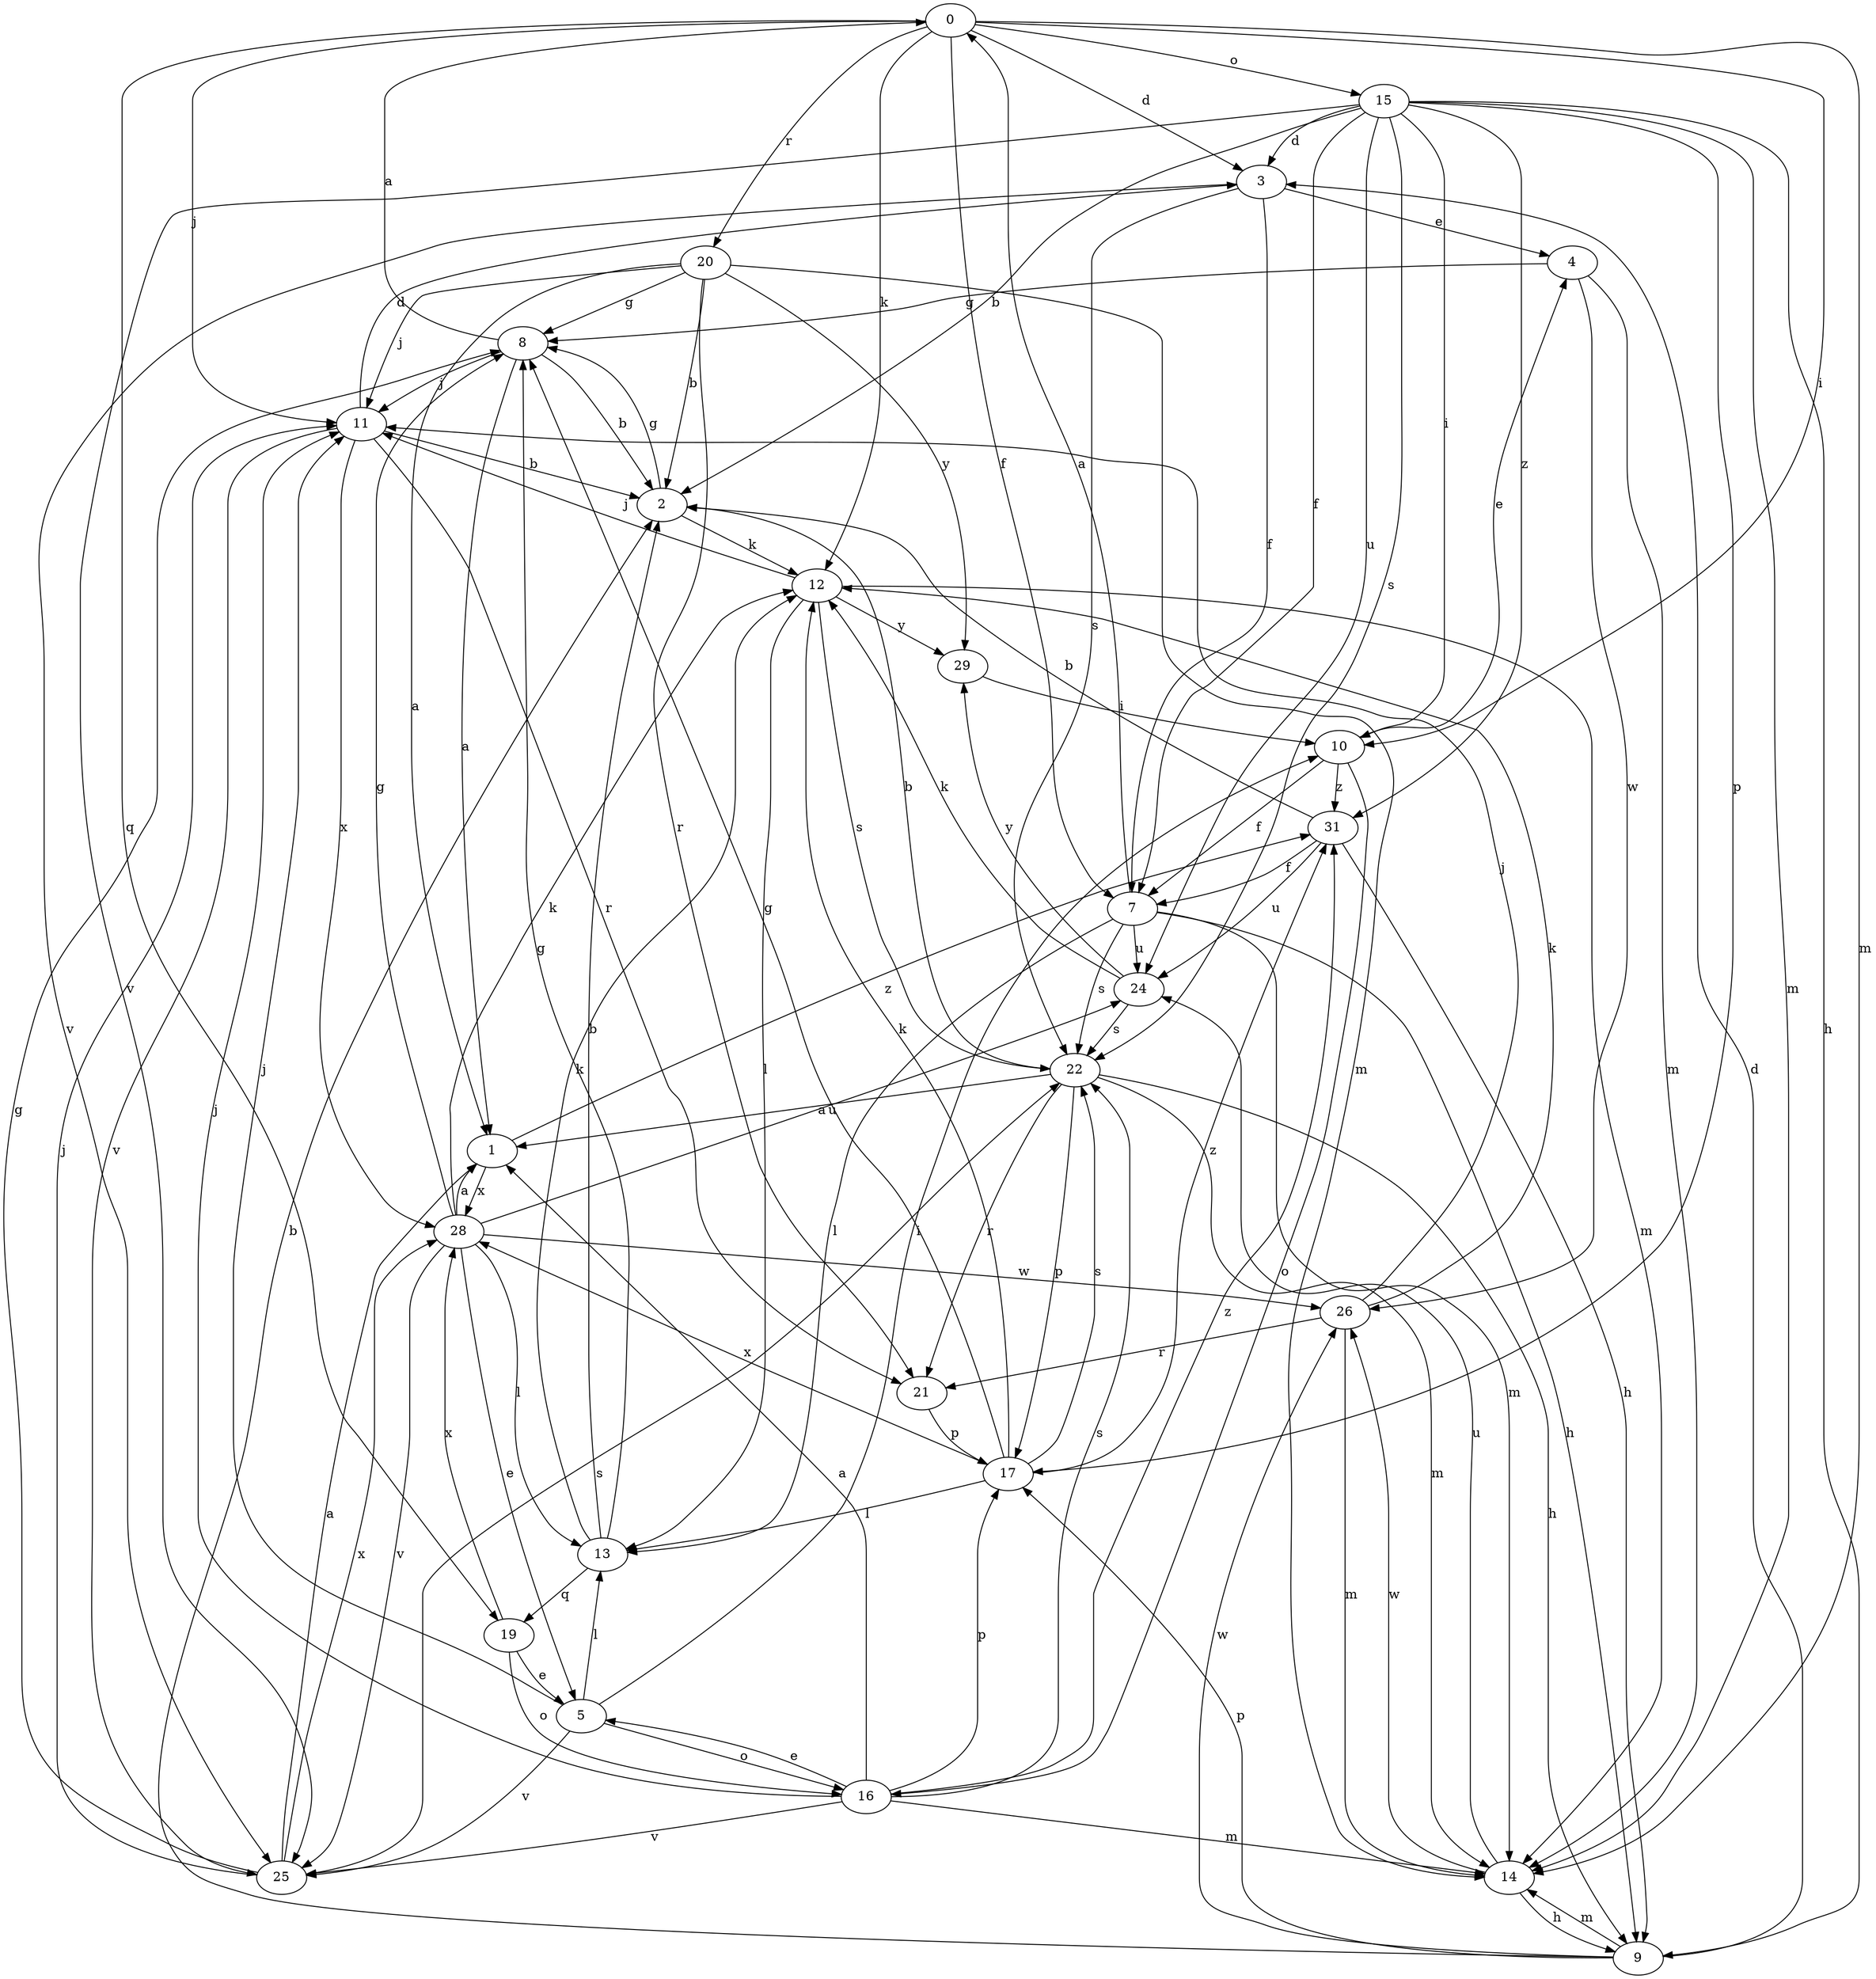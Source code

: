 strict digraph  {
0;
1;
2;
3;
4;
5;
7;
8;
9;
10;
11;
12;
13;
14;
15;
16;
17;
19;
20;
21;
22;
24;
25;
26;
28;
29;
31;
0 -> 3  [label=d];
0 -> 7  [label=f];
0 -> 10  [label=i];
0 -> 11  [label=j];
0 -> 12  [label=k];
0 -> 14  [label=m];
0 -> 15  [label=o];
0 -> 19  [label=q];
0 -> 20  [label=r];
1 -> 28  [label=x];
1 -> 31  [label=z];
2 -> 8  [label=g];
2 -> 12  [label=k];
3 -> 4  [label=e];
3 -> 7  [label=f];
3 -> 22  [label=s];
3 -> 25  [label=v];
4 -> 8  [label=g];
4 -> 14  [label=m];
4 -> 26  [label=w];
5 -> 10  [label=i];
5 -> 11  [label=j];
5 -> 13  [label=l];
5 -> 16  [label=o];
5 -> 25  [label=v];
7 -> 0  [label=a];
7 -> 9  [label=h];
7 -> 13  [label=l];
7 -> 14  [label=m];
7 -> 22  [label=s];
7 -> 24  [label=u];
8 -> 0  [label=a];
8 -> 1  [label=a];
8 -> 2  [label=b];
8 -> 11  [label=j];
9 -> 2  [label=b];
9 -> 3  [label=d];
9 -> 14  [label=m];
9 -> 17  [label=p];
9 -> 26  [label=w];
10 -> 4  [label=e];
10 -> 7  [label=f];
10 -> 16  [label=o];
10 -> 31  [label=z];
11 -> 2  [label=b];
11 -> 3  [label=d];
11 -> 21  [label=r];
11 -> 25  [label=v];
11 -> 28  [label=x];
12 -> 11  [label=j];
12 -> 13  [label=l];
12 -> 14  [label=m];
12 -> 22  [label=s];
12 -> 29  [label=y];
13 -> 2  [label=b];
13 -> 8  [label=g];
13 -> 12  [label=k];
13 -> 19  [label=q];
14 -> 9  [label=h];
14 -> 24  [label=u];
14 -> 26  [label=w];
15 -> 2  [label=b];
15 -> 3  [label=d];
15 -> 7  [label=f];
15 -> 9  [label=h];
15 -> 10  [label=i];
15 -> 14  [label=m];
15 -> 17  [label=p];
15 -> 22  [label=s];
15 -> 24  [label=u];
15 -> 25  [label=v];
15 -> 31  [label=z];
16 -> 1  [label=a];
16 -> 5  [label=e];
16 -> 11  [label=j];
16 -> 14  [label=m];
16 -> 17  [label=p];
16 -> 22  [label=s];
16 -> 25  [label=v];
16 -> 31  [label=z];
17 -> 8  [label=g];
17 -> 12  [label=k];
17 -> 13  [label=l];
17 -> 22  [label=s];
17 -> 28  [label=x];
17 -> 31  [label=z];
19 -> 5  [label=e];
19 -> 16  [label=o];
19 -> 28  [label=x];
20 -> 1  [label=a];
20 -> 2  [label=b];
20 -> 8  [label=g];
20 -> 11  [label=j];
20 -> 14  [label=m];
20 -> 21  [label=r];
20 -> 29  [label=y];
21 -> 17  [label=p];
22 -> 1  [label=a];
22 -> 2  [label=b];
22 -> 9  [label=h];
22 -> 14  [label=m];
22 -> 17  [label=p];
22 -> 21  [label=r];
24 -> 12  [label=k];
24 -> 22  [label=s];
24 -> 29  [label=y];
25 -> 1  [label=a];
25 -> 8  [label=g];
25 -> 11  [label=j];
25 -> 22  [label=s];
25 -> 28  [label=x];
26 -> 11  [label=j];
26 -> 12  [label=k];
26 -> 14  [label=m];
26 -> 21  [label=r];
28 -> 1  [label=a];
28 -> 5  [label=e];
28 -> 8  [label=g];
28 -> 12  [label=k];
28 -> 13  [label=l];
28 -> 24  [label=u];
28 -> 25  [label=v];
28 -> 26  [label=w];
29 -> 10  [label=i];
31 -> 2  [label=b];
31 -> 7  [label=f];
31 -> 9  [label=h];
31 -> 24  [label=u];
}
